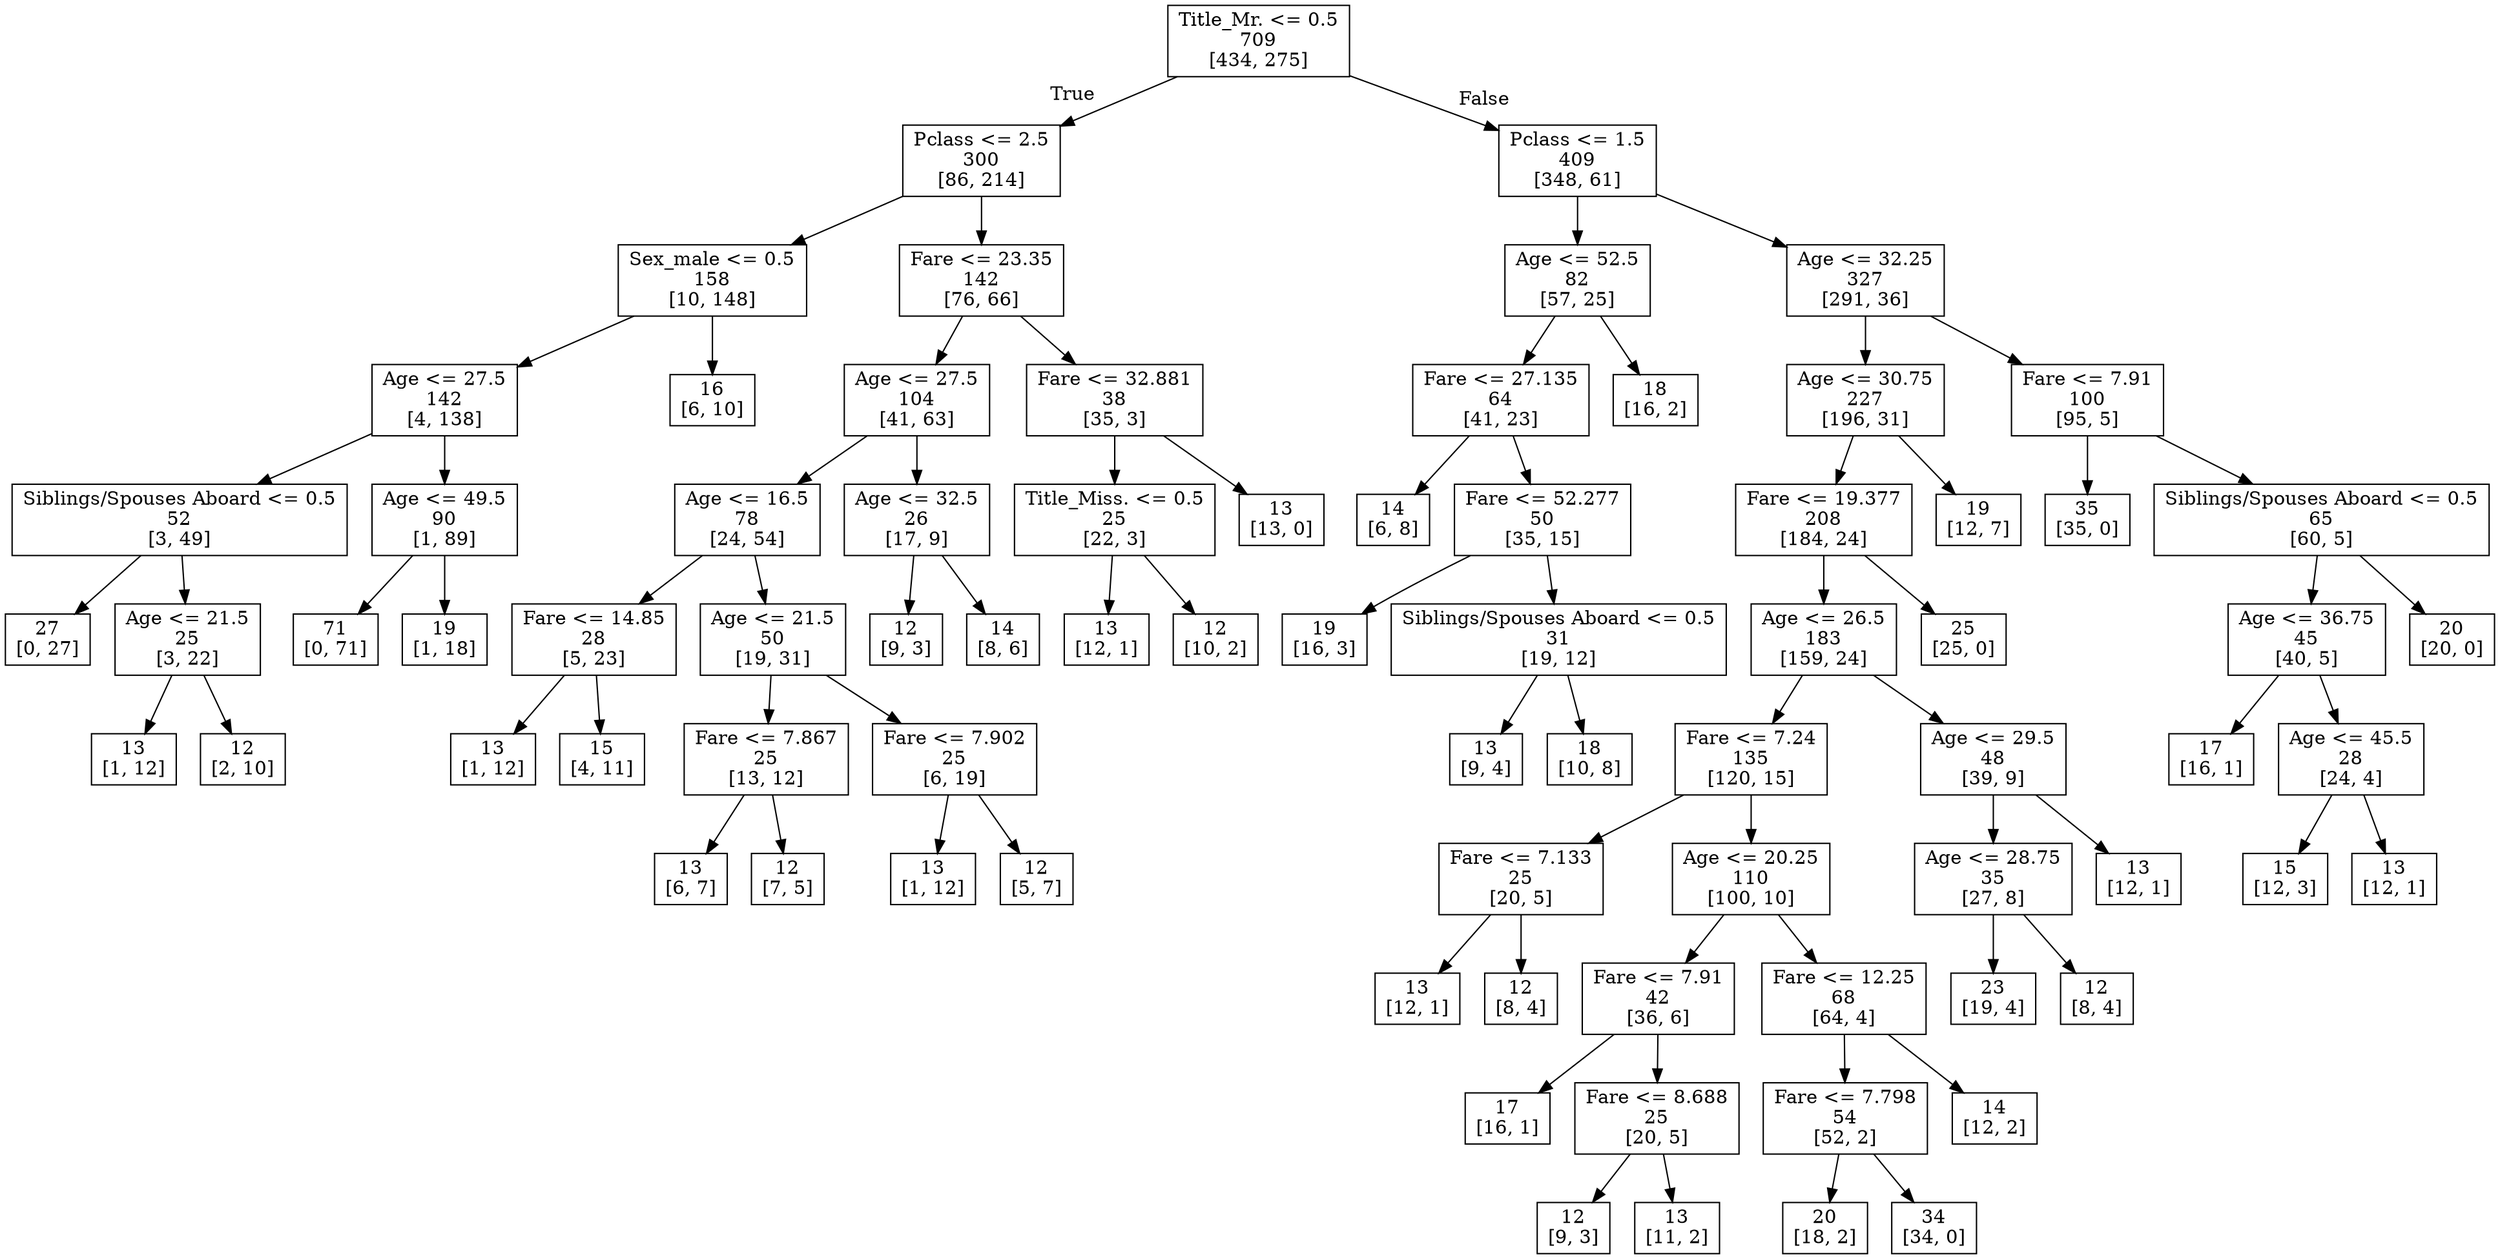 digraph Tree {
node [shape=box] ;
0 [label="Title_Mr. <= 0.5\n709\n[434, 275]"] ;
1 [label="Pclass <= 2.5\n300\n[86, 214]"] ;
0 -> 1 [labeldistance=2.5, labelangle=45, headlabel="True"] ;
2 [label="Sex_male <= 0.5\n158\n[10, 148]"] ;
1 -> 2 ;
3 [label="Age <= 27.5\n142\n[4, 138]"] ;
2 -> 3 ;
4 [label="Siblings/Spouses Aboard <= 0.5\n52\n[3, 49]"] ;
3 -> 4 ;
5 [label="27\n[0, 27]"] ;
4 -> 5 ;
6 [label="Age <= 21.5\n25\n[3, 22]"] ;
4 -> 6 ;
7 [label="13\n[1, 12]"] ;
6 -> 7 ;
8 [label="12\n[2, 10]"] ;
6 -> 8 ;
9 [label="Age <= 49.5\n90\n[1, 89]"] ;
3 -> 9 ;
10 [label="71\n[0, 71]"] ;
9 -> 10 ;
11 [label="19\n[1, 18]"] ;
9 -> 11 ;
12 [label="16\n[6, 10]"] ;
2 -> 12 ;
13 [label="Fare <= 23.35\n142\n[76, 66]"] ;
1 -> 13 ;
14 [label="Age <= 27.5\n104\n[41, 63]"] ;
13 -> 14 ;
15 [label="Age <= 16.5\n78\n[24, 54]"] ;
14 -> 15 ;
16 [label="Fare <= 14.85\n28\n[5, 23]"] ;
15 -> 16 ;
17 [label="13\n[1, 12]"] ;
16 -> 17 ;
18 [label="15\n[4, 11]"] ;
16 -> 18 ;
19 [label="Age <= 21.5\n50\n[19, 31]"] ;
15 -> 19 ;
20 [label="Fare <= 7.867\n25\n[13, 12]"] ;
19 -> 20 ;
21 [label="13\n[6, 7]"] ;
20 -> 21 ;
22 [label="12\n[7, 5]"] ;
20 -> 22 ;
23 [label="Fare <= 7.902\n25\n[6, 19]"] ;
19 -> 23 ;
24 [label="13\n[1, 12]"] ;
23 -> 24 ;
25 [label="12\n[5, 7]"] ;
23 -> 25 ;
26 [label="Age <= 32.5\n26\n[17, 9]"] ;
14 -> 26 ;
27 [label="12\n[9, 3]"] ;
26 -> 27 ;
28 [label="14\n[8, 6]"] ;
26 -> 28 ;
29 [label="Fare <= 32.881\n38\n[35, 3]"] ;
13 -> 29 ;
30 [label="Title_Miss. <= 0.5\n25\n[22, 3]"] ;
29 -> 30 ;
31 [label="13\n[12, 1]"] ;
30 -> 31 ;
32 [label="12\n[10, 2]"] ;
30 -> 32 ;
33 [label="13\n[13, 0]"] ;
29 -> 33 ;
34 [label="Pclass <= 1.5\n409\n[348, 61]"] ;
0 -> 34 [labeldistance=2.5, labelangle=-45, headlabel="False"] ;
35 [label="Age <= 52.5\n82\n[57, 25]"] ;
34 -> 35 ;
36 [label="Fare <= 27.135\n64\n[41, 23]"] ;
35 -> 36 ;
37 [label="14\n[6, 8]"] ;
36 -> 37 ;
38 [label="Fare <= 52.277\n50\n[35, 15]"] ;
36 -> 38 ;
39 [label="19\n[16, 3]"] ;
38 -> 39 ;
40 [label="Siblings/Spouses Aboard <= 0.5\n31\n[19, 12]"] ;
38 -> 40 ;
41 [label="13\n[9, 4]"] ;
40 -> 41 ;
42 [label="18\n[10, 8]"] ;
40 -> 42 ;
43 [label="18\n[16, 2]"] ;
35 -> 43 ;
44 [label="Age <= 32.25\n327\n[291, 36]"] ;
34 -> 44 ;
45 [label="Age <= 30.75\n227\n[196, 31]"] ;
44 -> 45 ;
46 [label="Fare <= 19.377\n208\n[184, 24]"] ;
45 -> 46 ;
47 [label="Age <= 26.5\n183\n[159, 24]"] ;
46 -> 47 ;
48 [label="Fare <= 7.24\n135\n[120, 15]"] ;
47 -> 48 ;
49 [label="Fare <= 7.133\n25\n[20, 5]"] ;
48 -> 49 ;
50 [label="13\n[12, 1]"] ;
49 -> 50 ;
51 [label="12\n[8, 4]"] ;
49 -> 51 ;
52 [label="Age <= 20.25\n110\n[100, 10]"] ;
48 -> 52 ;
53 [label="Fare <= 7.91\n42\n[36, 6]"] ;
52 -> 53 ;
54 [label="17\n[16, 1]"] ;
53 -> 54 ;
55 [label="Fare <= 8.688\n25\n[20, 5]"] ;
53 -> 55 ;
56 [label="12\n[9, 3]"] ;
55 -> 56 ;
57 [label="13\n[11, 2]"] ;
55 -> 57 ;
58 [label="Fare <= 12.25\n68\n[64, 4]"] ;
52 -> 58 ;
59 [label="Fare <= 7.798\n54\n[52, 2]"] ;
58 -> 59 ;
60 [label="20\n[18, 2]"] ;
59 -> 60 ;
61 [label="34\n[34, 0]"] ;
59 -> 61 ;
62 [label="14\n[12, 2]"] ;
58 -> 62 ;
63 [label="Age <= 29.5\n48\n[39, 9]"] ;
47 -> 63 ;
64 [label="Age <= 28.75\n35\n[27, 8]"] ;
63 -> 64 ;
65 [label="23\n[19, 4]"] ;
64 -> 65 ;
66 [label="12\n[8, 4]"] ;
64 -> 66 ;
67 [label="13\n[12, 1]"] ;
63 -> 67 ;
68 [label="25\n[25, 0]"] ;
46 -> 68 ;
69 [label="19\n[12, 7]"] ;
45 -> 69 ;
70 [label="Fare <= 7.91\n100\n[95, 5]"] ;
44 -> 70 ;
71 [label="35\n[35, 0]"] ;
70 -> 71 ;
72 [label="Siblings/Spouses Aboard <= 0.5\n65\n[60, 5]"] ;
70 -> 72 ;
73 [label="Age <= 36.75\n45\n[40, 5]"] ;
72 -> 73 ;
74 [label="17\n[16, 1]"] ;
73 -> 74 ;
75 [label="Age <= 45.5\n28\n[24, 4]"] ;
73 -> 75 ;
76 [label="15\n[12, 3]"] ;
75 -> 76 ;
77 [label="13\n[12, 1]"] ;
75 -> 77 ;
78 [label="20\n[20, 0]"] ;
72 -> 78 ;
}